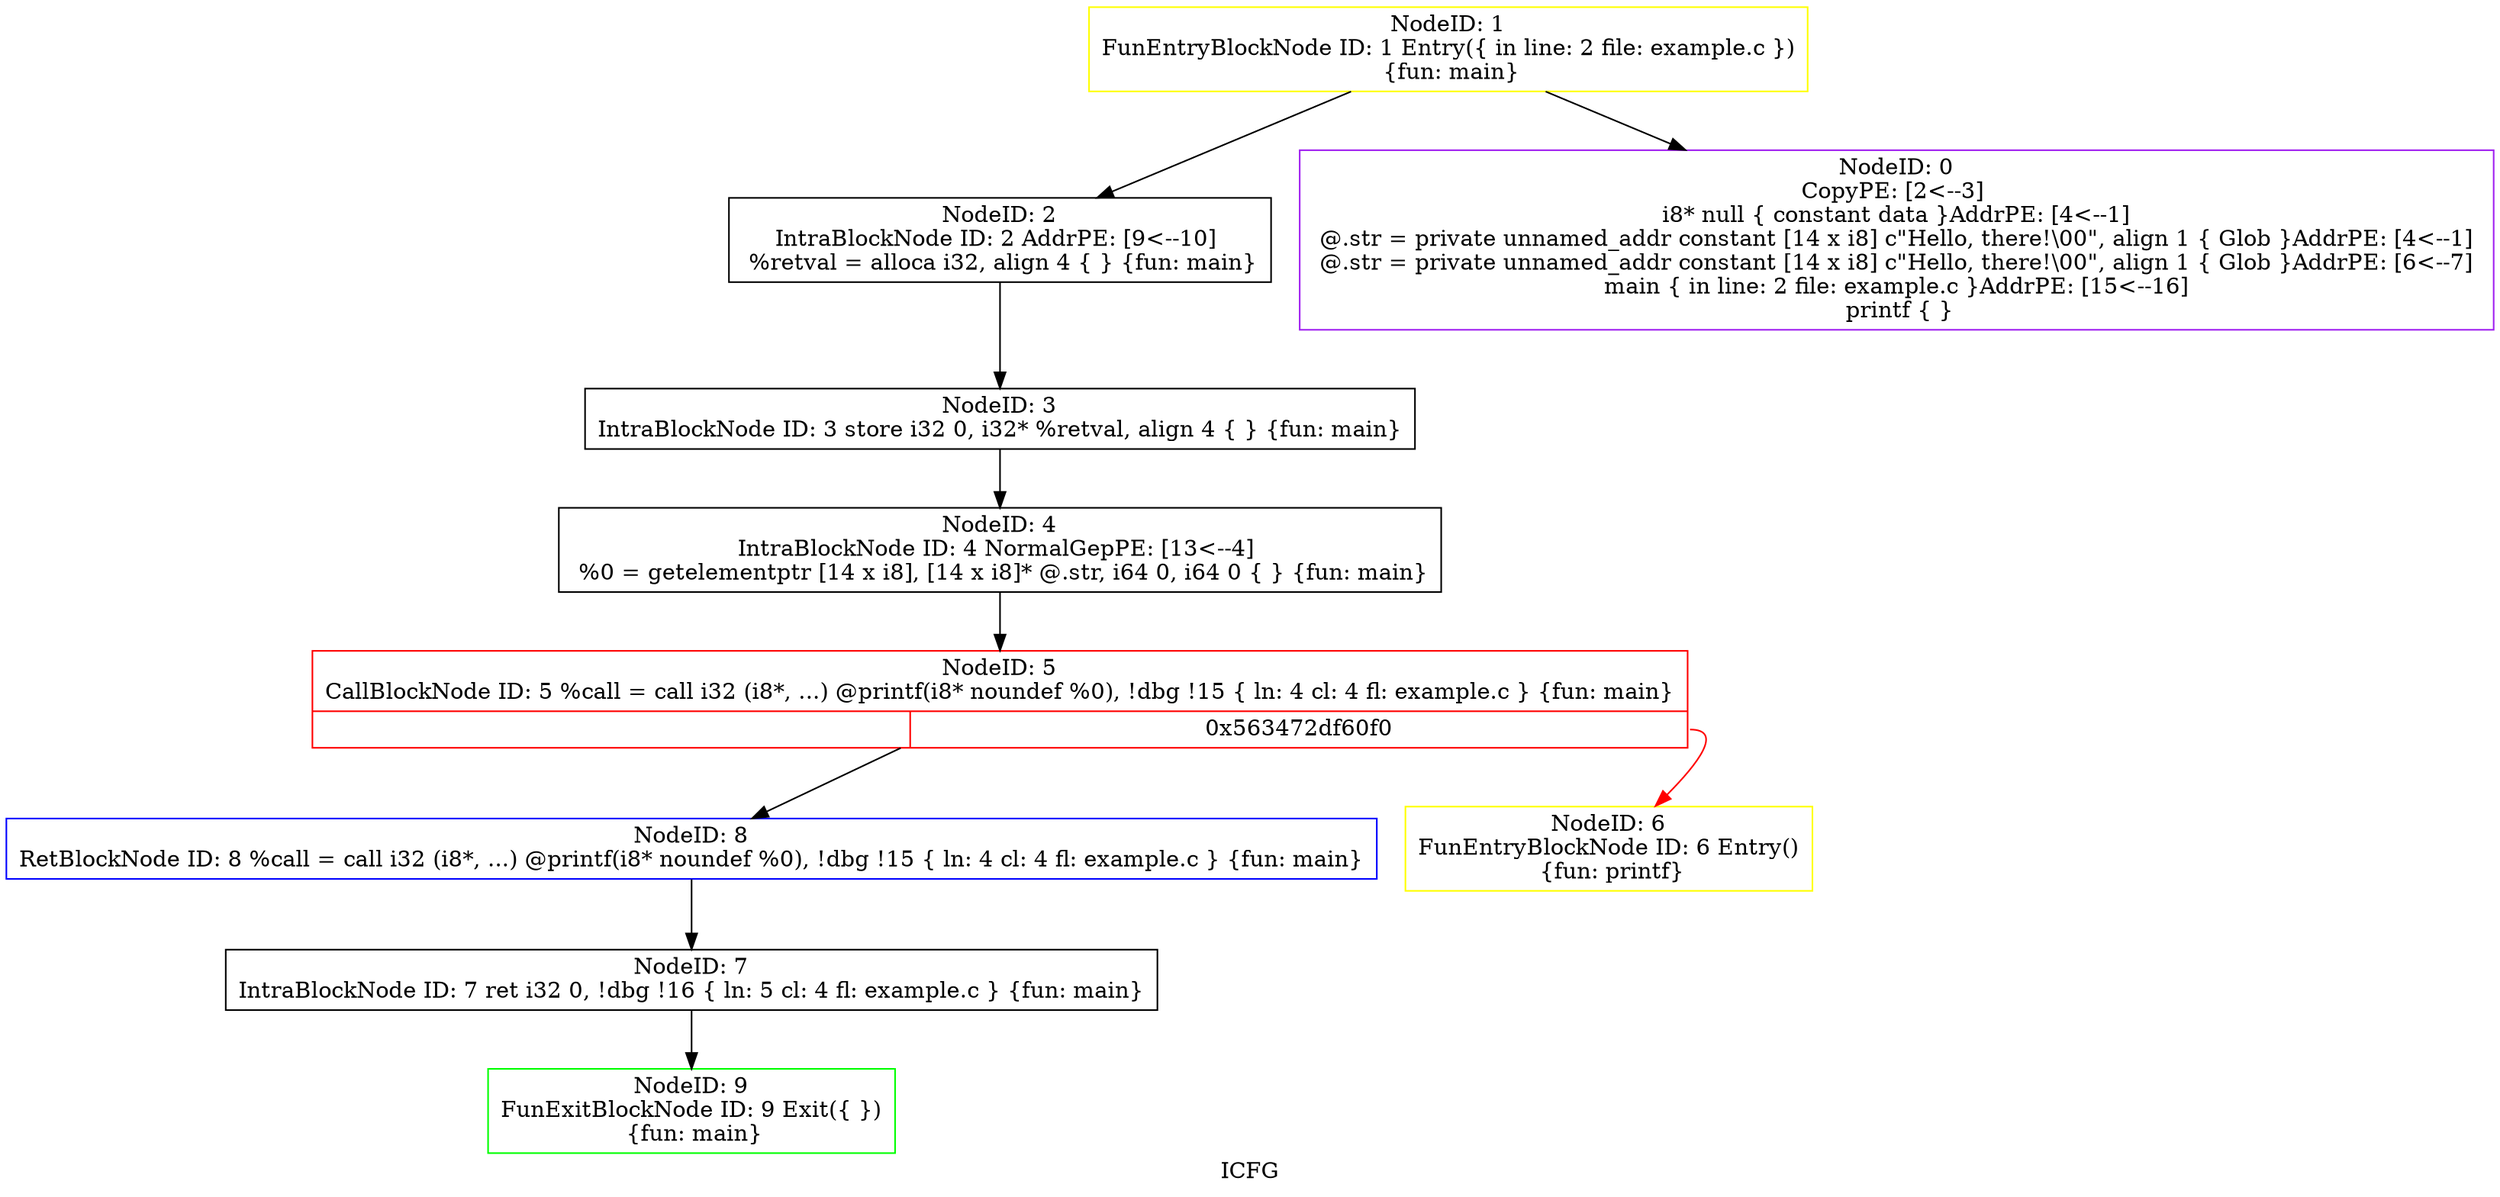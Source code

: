 digraph "ICFG" {
	label="ICFG";

	Node0x563472e08a30 [shape=record,color=green,label="{NodeID: 9\nFunExitBlockNode ID: 9 Exit(\{  \})\n \{fun: main\}}"];
	Node0x563472e087c0 [shape=record,color=blue,label="{NodeID: 8\nRetBlockNode ID: 8   %call = call i32 (i8*, ...) @printf(i8* noundef %0), !dbg !15 \{ ln: 4  cl: 4  fl: example.c \} \{fun: main\}}"];
	Node0x563472e087c0 -> Node0x563472e08700[style=solid];
	Node0x563472e08700 [shape=record,color=black,label="{NodeID: 7\nIntraBlockNode ID: 7      ret i32 0, !dbg !16 \{ ln: 5  cl: 4  fl: example.c \}    \{fun: main\}}"];
	Node0x563472e08700 -> Node0x563472e08a30[style=solid];
	Node0x563472e085d0 [shape=record,color=yellow,label="{NodeID: 6\nFunEntryBlockNode ID: 6 Entry()\n \{fun: printf\}}"];
	Node0x563472df67d0 [shape=record,color=red,label="{NodeID: 5\nCallBlockNode ID: 5   %call = call i32 (i8*, ...) @printf(i8* noundef %0), !dbg !15 \{ ln: 4  cl: 4  fl: example.c \} \{fun: main\}|{|<s1>0x563472df60f0}}"];
	Node0x563472df67d0 -> Node0x563472e087c0[style=solid];
	Node0x563472df67d0:s1 -> Node0x563472e085d0[style=solid,color=red];
	Node0x563472e08440 [shape=record,color=black,label="{NodeID: 4\nIntraBlockNode ID: 4   NormalGepPE: [13\<--4]  \n   %0 = getelementptr [14 x i8], [14 x i8]* @.str, i64 0, i64 0 \{  \} \{fun: main\}}"];
	Node0x563472e08440 -> Node0x563472df67d0[style=solid];
	Node0x563472e08320 [shape=record,color=black,label="{NodeID: 3\nIntraBlockNode ID: 3      store i32 0, i32* %retval, align 4 \{  \}    \{fun: main\}}"];
	Node0x563472e08320 -> Node0x563472e08440[style=solid];
	Node0x563472e080b0 [shape=record,color=black,label="{NodeID: 2\nIntraBlockNode ID: 2   AddrPE: [9\<--10]  \n   %retval = alloca i32, align 4 \{  \} \{fun: main\}}"];
	Node0x563472e080b0 -> Node0x563472e08320[style=solid];
	Node0x563472e07f50 [shape=record,color=yellow,label="{NodeID: 1\nFunEntryBlockNode ID: 1 Entry(\{ in line: 2 file: example.c \})\n \{fun: main\}}"];
	Node0x563472e07f50 -> Node0x563472deff20[style=solid];
	Node0x563472e07f50 -> Node0x563472e080b0[style=solid];
	Node0x563472deff20 [shape=record,color=purple,label="{NodeID: 0\nCopyPE: [2\<--3]  \n i8* null \{ constant data \}AddrPE: [4\<--1]  \n @.str = private unnamed_addr constant [14 x i8] c\"Hello, there!\\00\", align 1 \{ Glob  \}AddrPE: [4\<--1]  \n @.str = private unnamed_addr constant [14 x i8] c\"Hello, there!\\00\", align 1 \{ Glob  \}AddrPE: [6\<--7]  \n main \{ in line: 2 file: example.c \}AddrPE: [15\<--16]  \n printf \{  \}}"];
}

